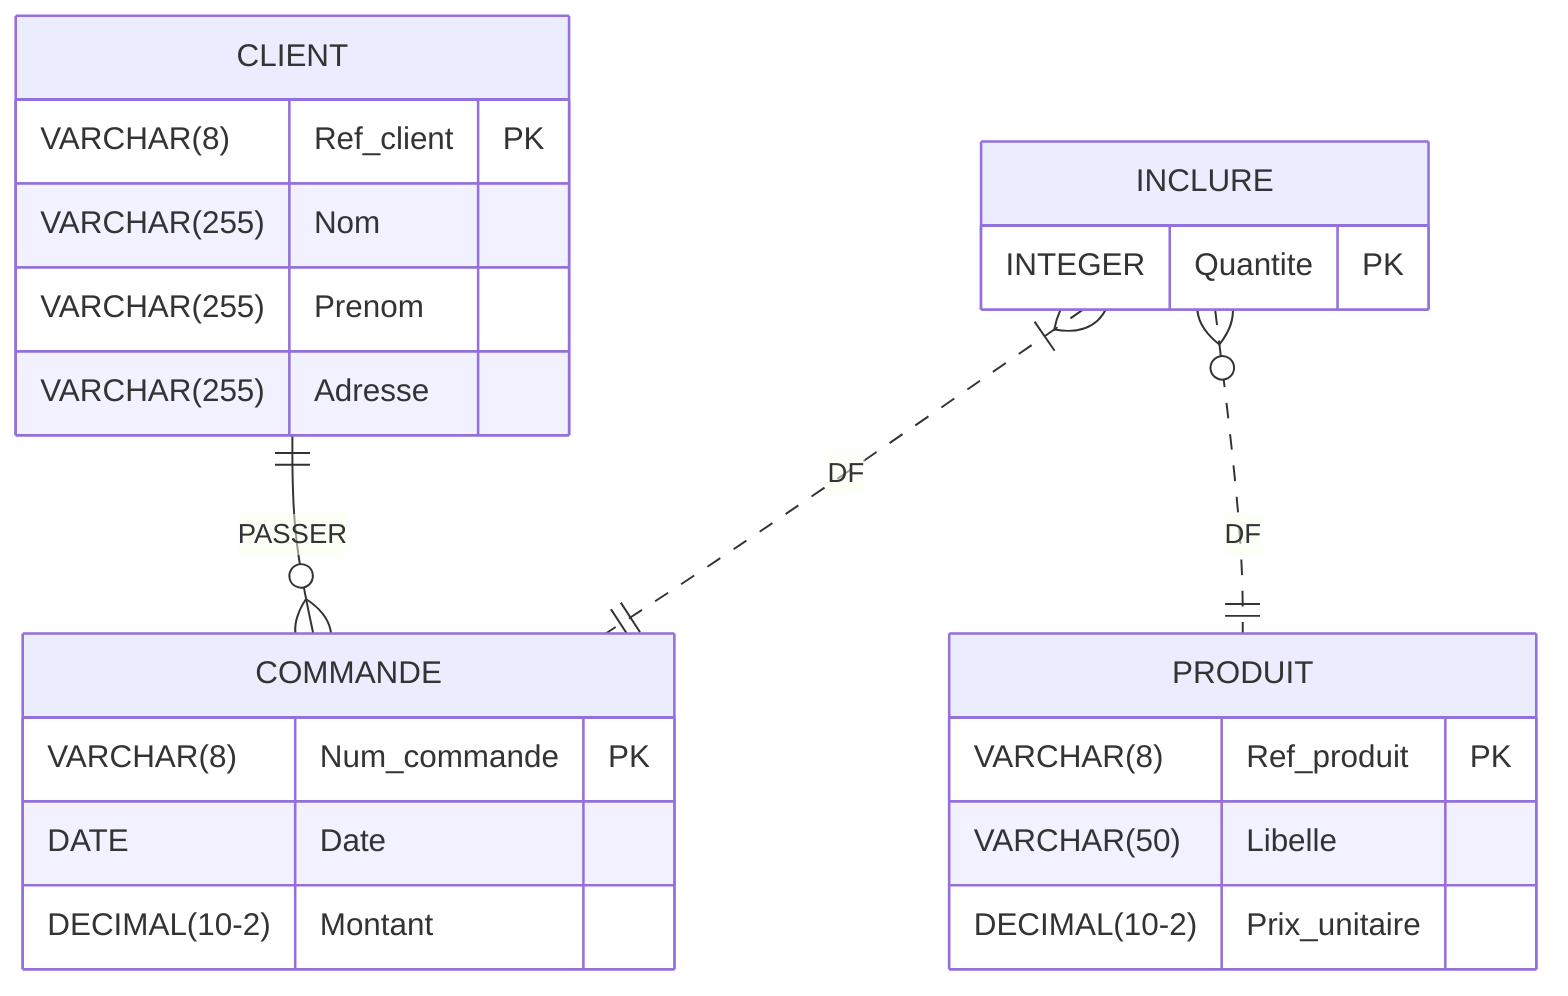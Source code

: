 erDiagram
  %% Generated by Mocodo 4.0.2
  CLIENT {
    VARCHAR(8) Ref_client PK
    VARCHAR(255) Nom
    VARCHAR(255) Prenom
    VARCHAR(255) Adresse
  }
  COMMANDE {
    VARCHAR(8) Num_commande PK
    DATE Date
    DECIMAL(10-2) Montant
  }
  INCLURE {
    INTEGER Quantite PK
  }
  PRODUIT {
    VARCHAR(8) Ref_produit PK
    VARCHAR(50) Libelle
    DECIMAL(10-2) Prix_unitaire
  }
  CLIENT ||--o{ COMMANDE: PASSER
  INCLURE }|..|| COMMANDE: DF
  INCLURE }o..|| PRODUIT: DF